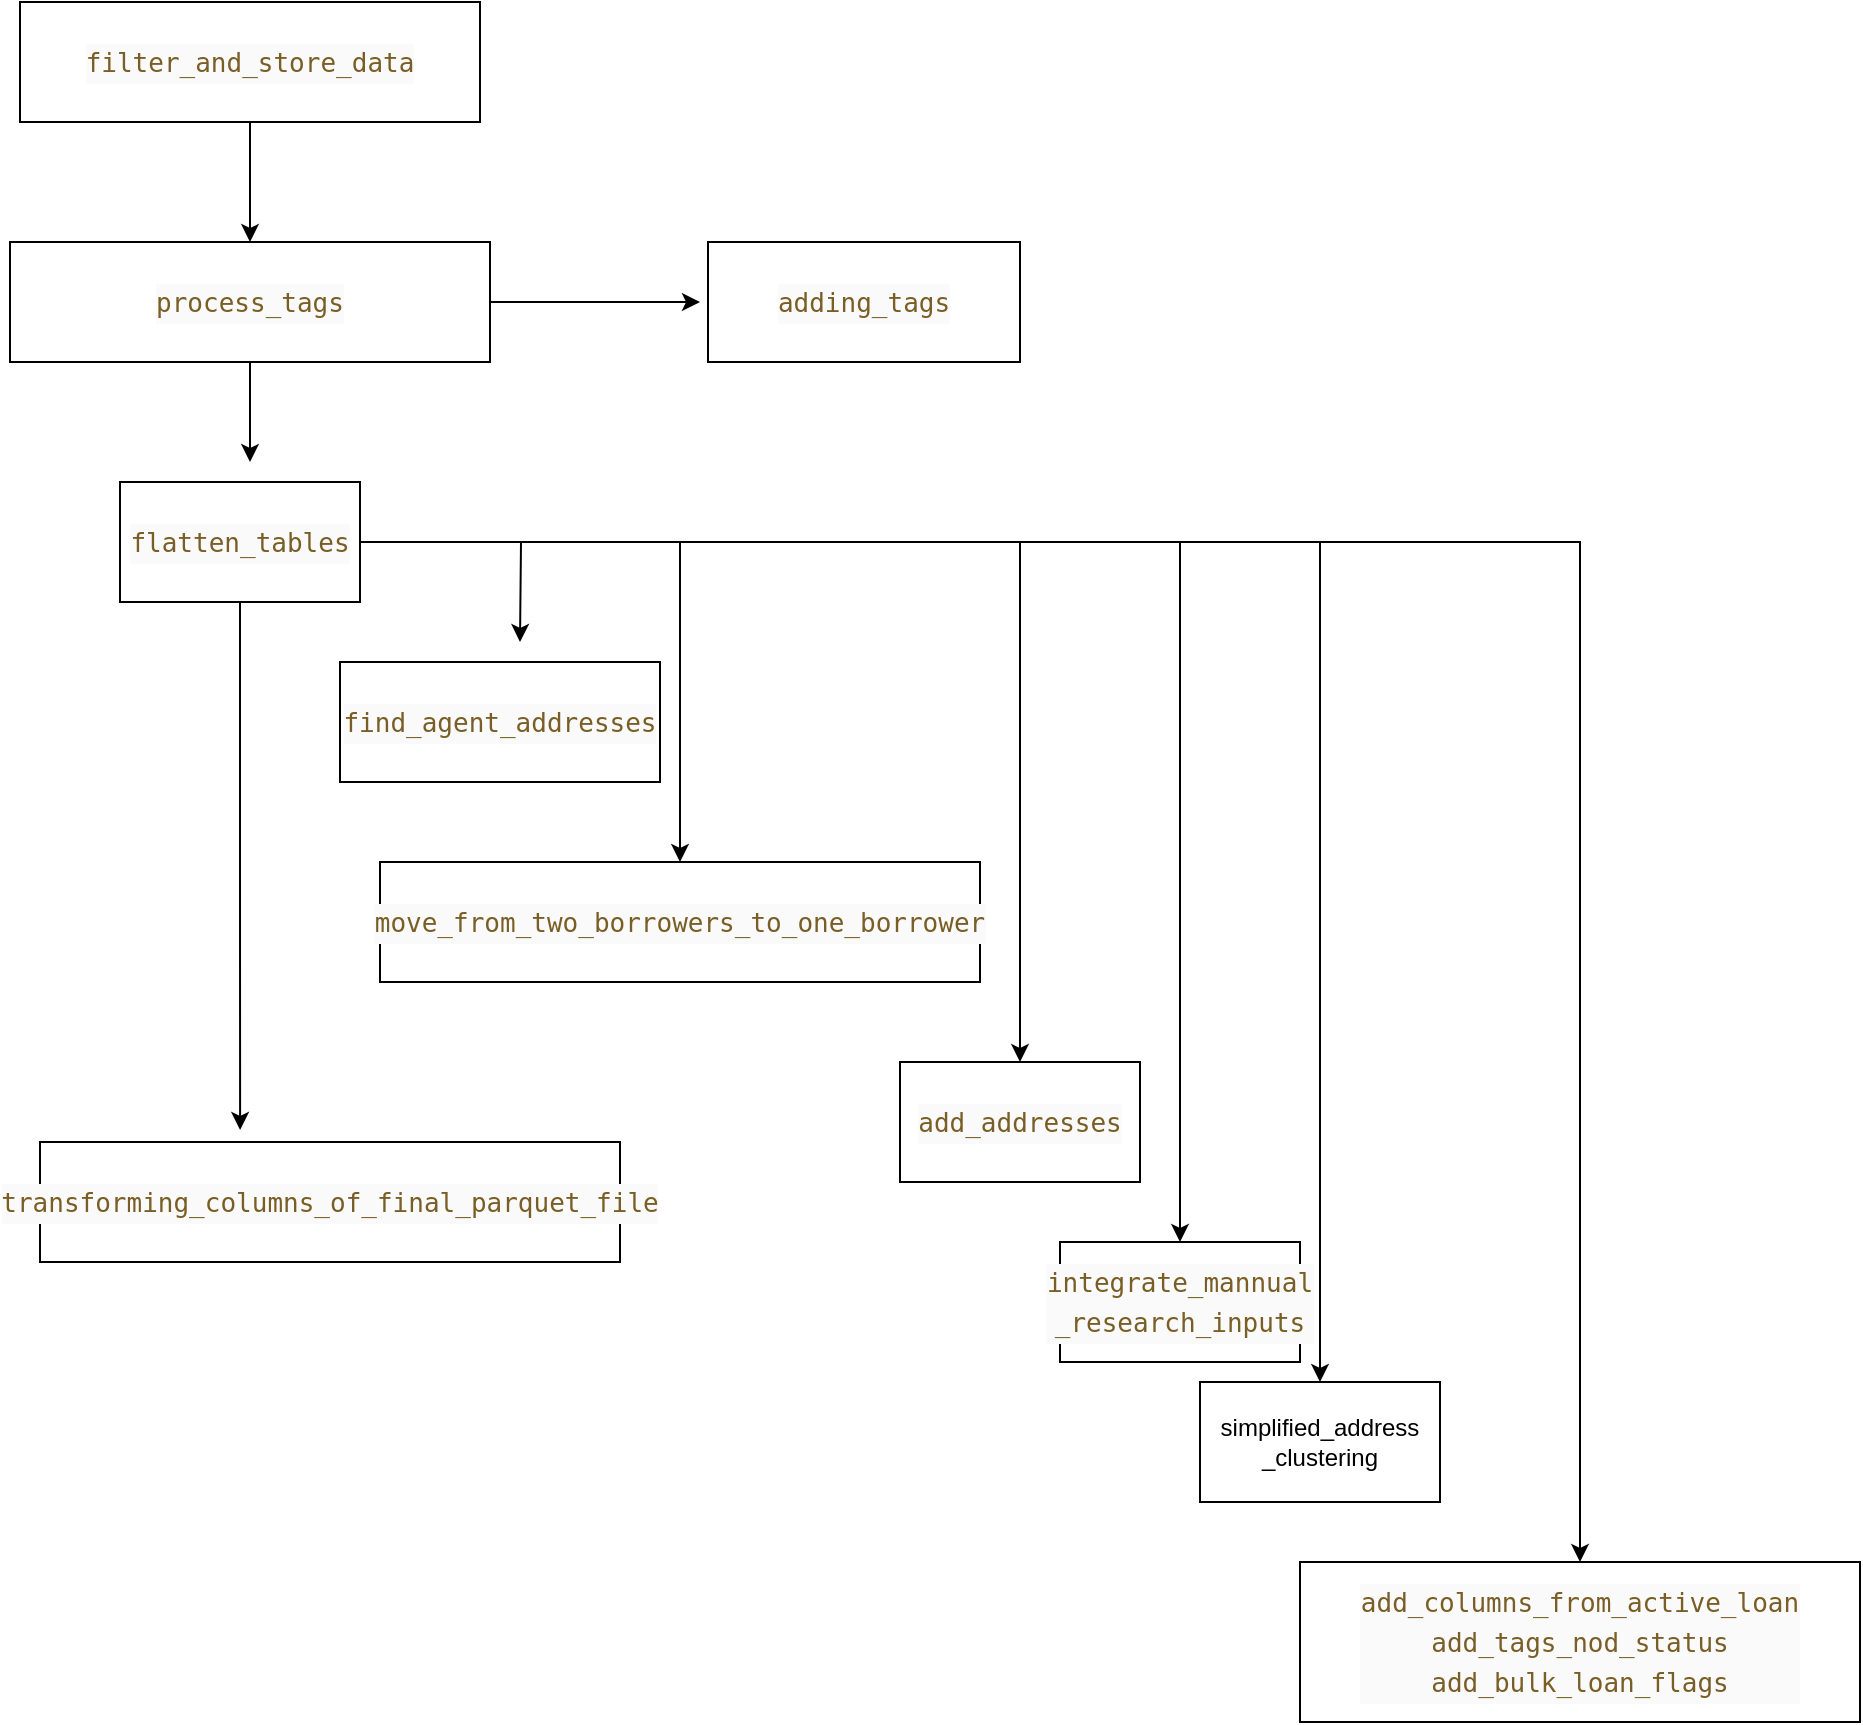 <mxfile version="24.3.1" type="github">
  <diagram name="Page-1" id="T-wJN6Wx_XXJbjBmuRbo">
    <mxGraphModel dx="1434" dy="689" grid="1" gridSize="10" guides="1" tooltips="1" connect="1" arrows="1" fold="1" page="1" pageScale="1" pageWidth="827" pageHeight="1169" math="0" shadow="0">
      <root>
        <mxCell id="0" />
        <mxCell id="1" parent="0" />
        <mxCell id="xZH6s1uCZATJZxULiq4--6" style="edgeStyle=orthogonalEdgeStyle;rounded=0;orthogonalLoop=1;jettySize=auto;html=1;" edge="1" parent="1" source="xZH6s1uCZATJZxULiq4--1">
          <mxGeometry relative="1" as="geometry">
            <mxPoint x="410" y="230" as="targetPoint" />
          </mxGeometry>
        </mxCell>
        <mxCell id="xZH6s1uCZATJZxULiq4--8" style="edgeStyle=orthogonalEdgeStyle;rounded=0;orthogonalLoop=1;jettySize=auto;html=1;" edge="1" parent="1" source="xZH6s1uCZATJZxULiq4--1">
          <mxGeometry relative="1" as="geometry">
            <mxPoint x="185" y="310" as="targetPoint" />
          </mxGeometry>
        </mxCell>
        <mxCell id="xZH6s1uCZATJZxULiq4--1" value="&lt;div style=&quot;color: rgb(59, 59, 59); background-color: rgb(250, 250, 250); font-family: Menlo, Monaco, Consolas, &amp;quot;Ubuntu Mono&amp;quot;, &amp;quot;Source Code Pro&amp;quot;, monospace, &amp;quot;Droid Sans Mono&amp;quot;, &amp;quot;monospace&amp;quot;, monospace; font-size: 13px; line-height: 20px; white-space: pre;&quot;&gt;&lt;span style=&quot;color: #795e26;&quot;&gt;process_tags&lt;/span&gt;&lt;/div&gt;" style="rounded=0;whiteSpace=wrap;html=1;" vertex="1" parent="1">
          <mxGeometry x="65" y="200" width="240" height="60" as="geometry" />
        </mxCell>
        <mxCell id="xZH6s1uCZATJZxULiq4--4" style="edgeStyle=orthogonalEdgeStyle;rounded=0;orthogonalLoop=1;jettySize=auto;html=1;" edge="1" parent="1" source="xZH6s1uCZATJZxULiq4--2">
          <mxGeometry relative="1" as="geometry">
            <mxPoint x="185" y="200" as="targetPoint" />
          </mxGeometry>
        </mxCell>
        <mxCell id="xZH6s1uCZATJZxULiq4--2" value="&lt;div style=&quot;color: rgb(59, 59, 59); background-color: rgb(250, 250, 250); font-family: Menlo, Monaco, Consolas, &amp;quot;Ubuntu Mono&amp;quot;, &amp;quot;Source Code Pro&amp;quot;, monospace, &amp;quot;Droid Sans Mono&amp;quot;, &amp;quot;monospace&amp;quot;, monospace; font-size: 13px; line-height: 20px; white-space: pre;&quot;&gt;&lt;span style=&quot;color: #795e26;&quot;&gt;filter_and_store_data&lt;/span&gt;&lt;/div&gt;" style="rounded=0;whiteSpace=wrap;html=1;" vertex="1" parent="1">
          <mxGeometry x="70" y="80" width="230" height="60" as="geometry" />
        </mxCell>
        <mxCell id="xZH6s1uCZATJZxULiq4--5" value="&lt;div style=&quot;color: rgb(59, 59, 59); background-color: rgb(250, 250, 250); font-family: Menlo, Monaco, Consolas, &amp;quot;Ubuntu Mono&amp;quot;, &amp;quot;Source Code Pro&amp;quot;, monospace, &amp;quot;Droid Sans Mono&amp;quot;, &amp;quot;monospace&amp;quot;, monospace; font-size: 13px; line-height: 20px; white-space: pre;&quot;&gt;&lt;div style=&quot;line-height: 20px;&quot;&gt;&lt;span style=&quot;color: #795e26;&quot;&gt;adding_tags&lt;/span&gt;&lt;/div&gt;&lt;/div&gt;" style="rounded=0;whiteSpace=wrap;html=1;" vertex="1" parent="1">
          <mxGeometry x="414" y="200" width="156" height="60" as="geometry" />
        </mxCell>
        <mxCell id="xZH6s1uCZATJZxULiq4--14" style="edgeStyle=orthogonalEdgeStyle;rounded=0;orthogonalLoop=1;jettySize=auto;html=1;entryX=0.5;entryY=0;entryDx=0;entryDy=0;" edge="1" parent="1" source="xZH6s1uCZATJZxULiq4--7" target="xZH6s1uCZATJZxULiq4--13">
          <mxGeometry relative="1" as="geometry" />
        </mxCell>
        <mxCell id="xZH6s1uCZATJZxULiq4--17" style="edgeStyle=orthogonalEdgeStyle;rounded=0;orthogonalLoop=1;jettySize=auto;html=1;" edge="1" parent="1" source="xZH6s1uCZATJZxULiq4--7" target="xZH6s1uCZATJZxULiq4--16">
          <mxGeometry relative="1" as="geometry">
            <mxPoint x="480" y="900" as="targetPoint" />
          </mxGeometry>
        </mxCell>
        <mxCell id="xZH6s1uCZATJZxULiq4--20" style="edgeStyle=orthogonalEdgeStyle;rounded=0;orthogonalLoop=1;jettySize=auto;html=1;" edge="1" parent="1" source="xZH6s1uCZATJZxULiq4--7" target="xZH6s1uCZATJZxULiq4--19">
          <mxGeometry relative="1" as="geometry" />
        </mxCell>
        <mxCell id="xZH6s1uCZATJZxULiq4--23" style="edgeStyle=orthogonalEdgeStyle;rounded=0;orthogonalLoop=1;jettySize=auto;html=1;entryX=0.5;entryY=0;entryDx=0;entryDy=0;" edge="1" parent="1" source="xZH6s1uCZATJZxULiq4--7" target="xZH6s1uCZATJZxULiq4--21">
          <mxGeometry relative="1" as="geometry">
            <mxPoint x="670" y="911" as="targetPoint" />
          </mxGeometry>
        </mxCell>
        <mxCell id="xZH6s1uCZATJZxULiq4--27" style="edgeStyle=orthogonalEdgeStyle;rounded=0;orthogonalLoop=1;jettySize=auto;html=1;" edge="1" parent="1" source="xZH6s1uCZATJZxULiq4--7" target="xZH6s1uCZATJZxULiq4--11">
          <mxGeometry relative="1" as="geometry" />
        </mxCell>
        <mxCell id="xZH6s1uCZATJZxULiq4--28" style="edgeStyle=orthogonalEdgeStyle;rounded=0;orthogonalLoop=1;jettySize=auto;html=1;" edge="1" parent="1" source="xZH6s1uCZATJZxULiq4--7">
          <mxGeometry relative="1" as="geometry">
            <mxPoint x="320" y="400" as="targetPoint" />
          </mxGeometry>
        </mxCell>
        <mxCell id="xZH6s1uCZATJZxULiq4--7" value="&lt;div style=&quot;color: rgb(59, 59, 59); background-color: rgb(250, 250, 250); font-family: Menlo, Monaco, Consolas, &amp;quot;Ubuntu Mono&amp;quot;, &amp;quot;Source Code Pro&amp;quot;, monospace, &amp;quot;Droid Sans Mono&amp;quot;, &amp;quot;monospace&amp;quot;, monospace; font-size: 13px; line-height: 20px; white-space: pre;&quot;&gt;&lt;span style=&quot;color: #795e26;&quot;&gt;flatten_tables&lt;/span&gt;&lt;/div&gt;" style="whiteSpace=wrap;html=1;" vertex="1" parent="1">
          <mxGeometry x="120" y="320" width="120" height="60" as="geometry" />
        </mxCell>
        <mxCell id="xZH6s1uCZATJZxULiq4--9" value="&lt;div style=&quot;color: rgb(59, 59, 59); background-color: rgb(250, 250, 250); font-family: Menlo, Monaco, Consolas, &amp;quot;Ubuntu Mono&amp;quot;, &amp;quot;Source Code Pro&amp;quot;, monospace, &amp;quot;Droid Sans Mono&amp;quot;, &amp;quot;monospace&amp;quot;, monospace; font-size: 13px; line-height: 20px; white-space: pre;&quot;&gt;&lt;span style=&quot;color: #795e26;&quot;&gt;find_agent_addresses&lt;/span&gt;&lt;/div&gt;" style="rounded=0;whiteSpace=wrap;html=1;" vertex="1" parent="1">
          <mxGeometry x="230" y="410" width="160" height="60" as="geometry" />
        </mxCell>
        <mxCell id="xZH6s1uCZATJZxULiq4--11" value="&lt;div style=&quot;color: rgb(59, 59, 59); background-color: rgb(250, 250, 250); font-family: Menlo, Monaco, Consolas, &amp;quot;Ubuntu Mono&amp;quot;, &amp;quot;Source Code Pro&amp;quot;, monospace, &amp;quot;Droid Sans Mono&amp;quot;, &amp;quot;monospace&amp;quot;, monospace; font-size: 13px; line-height: 20px; white-space: pre;&quot;&gt;&lt;span style=&quot;color: #795e26;&quot;&gt;move_from_two_borrowers_to_one_borrower&lt;/span&gt;&lt;/div&gt;" style="rounded=0;whiteSpace=wrap;html=1;" vertex="1" parent="1">
          <mxGeometry x="250" y="510" width="300" height="60" as="geometry" />
        </mxCell>
        <mxCell id="xZH6s1uCZATJZxULiq4--13" value="&lt;div style=&quot;color: rgb(59, 59, 59); background-color: rgb(250, 250, 250); font-family: Menlo, Monaco, Consolas, &amp;quot;Ubuntu Mono&amp;quot;, &amp;quot;Source Code Pro&amp;quot;, monospace, &amp;quot;Droid Sans Mono&amp;quot;, &amp;quot;monospace&amp;quot;, monospace; font-size: 13px; line-height: 20px; white-space: pre;&quot;&gt;&lt;span style=&quot;color: #795e26;&quot;&gt;add_addresses&lt;/span&gt;&lt;/div&gt;" style="rounded=0;whiteSpace=wrap;html=1;" vertex="1" parent="1">
          <mxGeometry x="510" y="610" width="120" height="60" as="geometry" />
        </mxCell>
        <mxCell id="xZH6s1uCZATJZxULiq4--16" value="&lt;div style=&quot;color: rgb(59, 59, 59); background-color: rgb(250, 250, 250); font-family: Menlo, Monaco, Consolas, &amp;quot;Ubuntu Mono&amp;quot;, &amp;quot;Source Code Pro&amp;quot;, monospace, &amp;quot;Droid Sans Mono&amp;quot;, &amp;quot;monospace&amp;quot;, monospace; font-size: 13px; line-height: 20px; white-space: pre;&quot;&gt;&lt;span style=&quot;color: #795e26;&quot;&gt;integrate_mannual&lt;/span&gt;&lt;/div&gt;&lt;div style=&quot;color: rgb(59, 59, 59); background-color: rgb(250, 250, 250); font-family: Menlo, Monaco, Consolas, &amp;quot;Ubuntu Mono&amp;quot;, &amp;quot;Source Code Pro&amp;quot;, monospace, &amp;quot;Droid Sans Mono&amp;quot;, &amp;quot;monospace&amp;quot;, monospace; font-size: 13px; line-height: 20px; white-space: pre;&quot;&gt;&lt;span style=&quot;color: #795e26;&quot;&gt;_research_inputs&lt;/span&gt;&lt;/div&gt;" style="rounded=0;whiteSpace=wrap;html=1;" vertex="1" parent="1">
          <mxGeometry x="590" y="700" width="120" height="60" as="geometry" />
        </mxCell>
        <mxCell id="xZH6s1uCZATJZxULiq4--19" value="simplified_address&lt;div&gt;_clustering&lt;/div&gt;" style="rounded=0;whiteSpace=wrap;html=1;" vertex="1" parent="1">
          <mxGeometry x="660" y="770" width="120" height="60" as="geometry" />
        </mxCell>
        <mxCell id="xZH6s1uCZATJZxULiq4--21" value="&lt;div style=&quot;color: rgb(59, 59, 59); background-color: rgb(250, 250, 250); font-family: Menlo, Monaco, Consolas, &amp;quot;Ubuntu Mono&amp;quot;, &amp;quot;Source Code Pro&amp;quot;, monospace, &amp;quot;Droid Sans Mono&amp;quot;, &amp;quot;monospace&amp;quot;, monospace; font-size: 13px; line-height: 20px; white-space: pre;&quot;&gt;&lt;span style=&quot;color: #795e26;&quot;&gt;add_columns_from_active_loan&lt;/span&gt;&lt;/div&gt;&lt;div style=&quot;color: rgb(59, 59, 59); background-color: rgb(250, 250, 250); font-family: Menlo, Monaco, Consolas, &amp;quot;Ubuntu Mono&amp;quot;, &amp;quot;Source Code Pro&amp;quot;, monospace, &amp;quot;Droid Sans Mono&amp;quot;, &amp;quot;monospace&amp;quot;, monospace; font-size: 13px; line-height: 20px; white-space: pre;&quot;&gt;&lt;div style=&quot;line-height: 20px;&quot;&gt;&lt;span style=&quot;color: #795e26;&quot;&gt;add_tags_nod_status&lt;/span&gt;&lt;/div&gt;&lt;div style=&quot;line-height: 20px;&quot;&gt;&lt;div style=&quot;line-height: 20px;&quot;&gt;&lt;span style=&quot;color: #795e26;&quot;&gt;add_bulk_loan_flags&lt;/span&gt;&lt;/div&gt;&lt;/div&gt;&lt;/div&gt;" style="rounded=0;whiteSpace=wrap;html=1;" vertex="1" parent="1">
          <mxGeometry x="710" y="860" width="280" height="80" as="geometry" />
        </mxCell>
        <mxCell id="xZH6s1uCZATJZxULiq4--24" value="&lt;div style=&quot;color: rgb(59, 59, 59); background-color: rgb(250, 250, 250); font-family: Menlo, Monaco, Consolas, &amp;quot;Ubuntu Mono&amp;quot;, &amp;quot;Source Code Pro&amp;quot;, monospace, &amp;quot;Droid Sans Mono&amp;quot;, &amp;quot;monospace&amp;quot;, monospace; font-size: 13px; line-height: 20px; white-space: pre;&quot;&gt;&lt;span style=&quot;color: #795e26;&quot;&gt;transforming_columns_of_final_parquet_file&lt;/span&gt;&lt;/div&gt;" style="rounded=0;whiteSpace=wrap;html=1;" vertex="1" parent="1">
          <mxGeometry x="80" y="650" width="290" height="60" as="geometry" />
        </mxCell>
        <mxCell id="xZH6s1uCZATJZxULiq4--29" style="edgeStyle=orthogonalEdgeStyle;rounded=0;orthogonalLoop=1;jettySize=auto;html=1;entryX=0.345;entryY=-0.1;entryDx=0;entryDy=0;entryPerimeter=0;" edge="1" parent="1" source="xZH6s1uCZATJZxULiq4--7" target="xZH6s1uCZATJZxULiq4--24">
          <mxGeometry relative="1" as="geometry" />
        </mxCell>
      </root>
    </mxGraphModel>
  </diagram>
</mxfile>
